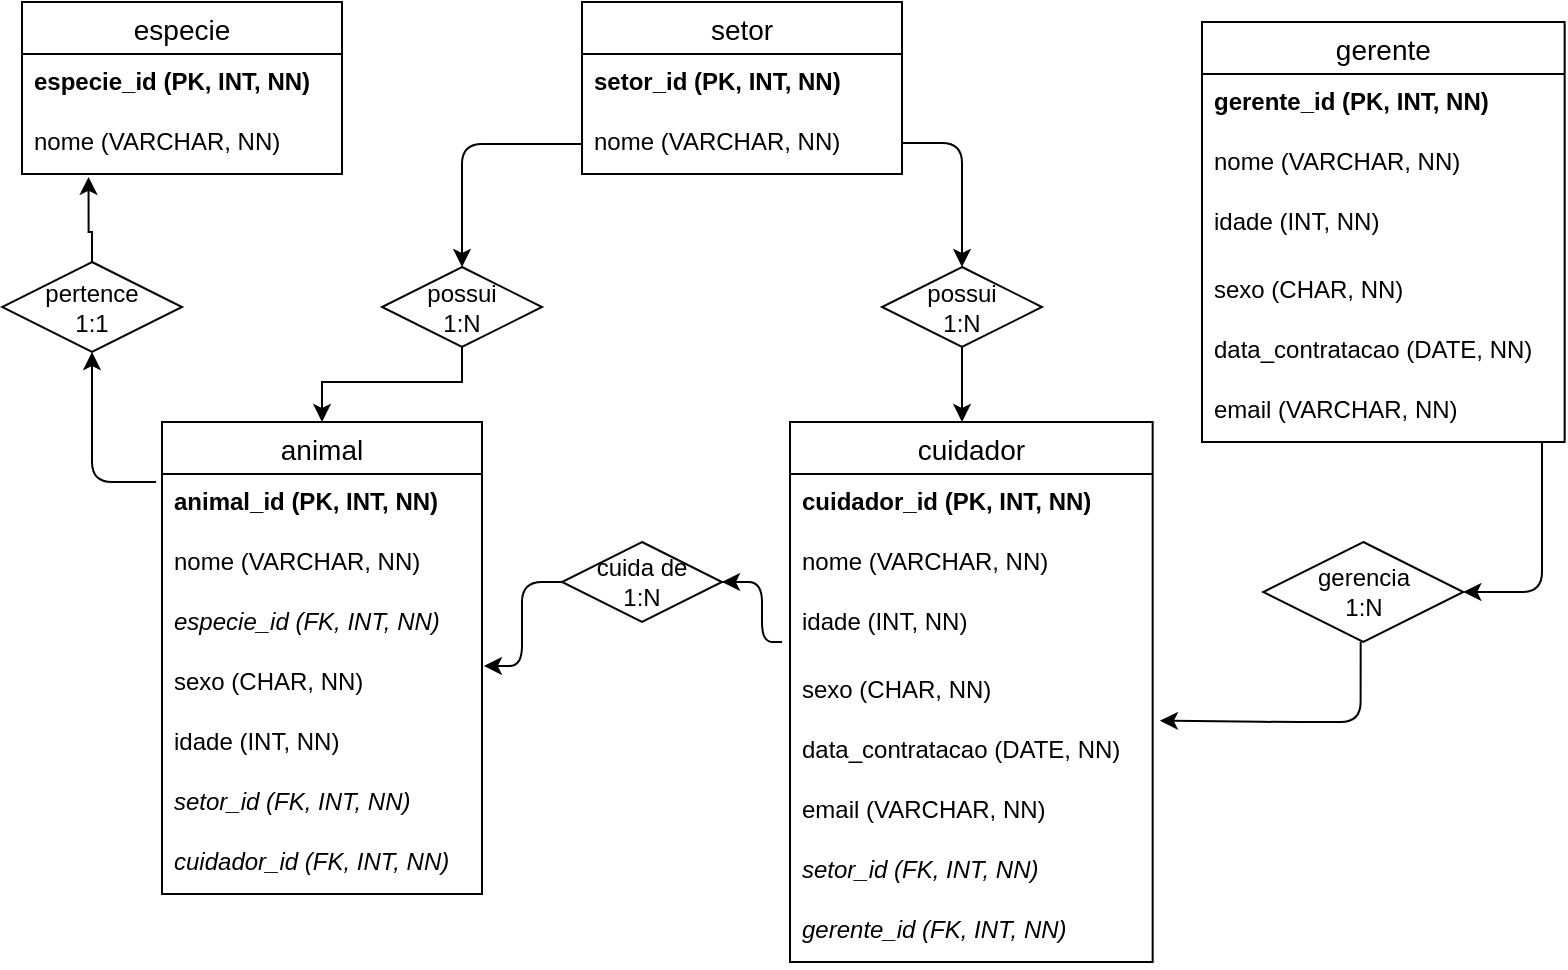<mxfile version="14.3.0" type="device"><diagram id="y-nJ8arLM1ZZr-OK9u3Q" name="Page-1"><mxGraphModel dx="744" dy="404" grid="1" gridSize="10" guides="1" tooltips="1" connect="1" arrows="1" fold="1" page="1" pageScale="1" pageWidth="827" pageHeight="1169" math="0" shadow="0"><root><mxCell id="0"/><mxCell id="1" parent="0"/><mxCell id="jBvqSA9BBLXb7_5FW54D-2" value="especie" style="swimlane;fontStyle=0;childLayout=stackLayout;horizontal=1;startSize=26;horizontalStack=0;resizeParent=1;resizeParentMax=0;resizeLast=0;collapsible=1;marginBottom=0;align=center;fontSize=14;" vertex="1" parent="1"><mxGeometry x="30" y="20" width="160" height="86" as="geometry"/></mxCell><mxCell id="jBvqSA9BBLXb7_5FW54D-3" value="especie_id (PK, INT, NN)" style="text;strokeColor=none;fillColor=none;spacingLeft=4;spacingRight=4;overflow=hidden;rotatable=0;points=[[0,0.5],[1,0.5]];portConstraint=eastwest;fontSize=12;fontStyle=1" vertex="1" parent="jBvqSA9BBLXb7_5FW54D-2"><mxGeometry y="26" width="160" height="30" as="geometry"/></mxCell><mxCell id="jBvqSA9BBLXb7_5FW54D-4" value="nome (VARCHAR, NN)" style="text;strokeColor=none;fillColor=none;spacingLeft=4;spacingRight=4;overflow=hidden;rotatable=0;points=[[0,0.5],[1,0.5]];portConstraint=eastwest;fontSize=12;" vertex="1" parent="jBvqSA9BBLXb7_5FW54D-2"><mxGeometry y="56" width="160" height="30" as="geometry"/></mxCell><mxCell id="jBvqSA9BBLXb7_5FW54D-6" value="animal" style="swimlane;fontStyle=0;childLayout=stackLayout;horizontal=1;startSize=26;horizontalStack=0;resizeParent=1;resizeParentMax=0;resizeLast=0;collapsible=1;marginBottom=0;align=center;fontSize=14;" vertex="1" parent="1"><mxGeometry x="100" y="230" width="160" height="236" as="geometry"/></mxCell><mxCell id="jBvqSA9BBLXb7_5FW54D-7" value="animal_id (PK, INT, NN)" style="text;strokeColor=none;fillColor=none;spacingLeft=4;spacingRight=4;overflow=hidden;rotatable=0;points=[[0,0.5],[1,0.5]];portConstraint=eastwest;fontSize=12;fontStyle=1" vertex="1" parent="jBvqSA9BBLXb7_5FW54D-6"><mxGeometry y="26" width="160" height="30" as="geometry"/></mxCell><mxCell id="jBvqSA9BBLXb7_5FW54D-8" value="nome (VARCHAR, NN)" style="text;strokeColor=none;fillColor=none;spacingLeft=4;spacingRight=4;overflow=hidden;rotatable=0;points=[[0,0.5],[1,0.5]];portConstraint=eastwest;fontSize=12;" vertex="1" parent="jBvqSA9BBLXb7_5FW54D-6"><mxGeometry y="56" width="160" height="30" as="geometry"/></mxCell><mxCell id="jBvqSA9BBLXb7_5FW54D-9" value="especie_id (FK, INT, NN)" style="text;strokeColor=none;fillColor=none;spacingLeft=4;spacingRight=4;overflow=hidden;rotatable=0;points=[[0,0.5],[1,0.5]];portConstraint=eastwest;fontSize=12;fontStyle=2" vertex="1" parent="jBvqSA9BBLXb7_5FW54D-6"><mxGeometry y="86" width="160" height="30" as="geometry"/></mxCell><mxCell id="jBvqSA9BBLXb7_5FW54D-10" value="sexo (CHAR, NN)" style="text;strokeColor=none;fillColor=none;spacingLeft=4;spacingRight=4;overflow=hidden;rotatable=0;points=[[0,0.5],[1,0.5]];portConstraint=eastwest;fontSize=12;fontStyle=0" vertex="1" parent="jBvqSA9BBLXb7_5FW54D-6"><mxGeometry y="116" width="160" height="30" as="geometry"/></mxCell><mxCell id="jBvqSA9BBLXb7_5FW54D-11" value="idade (INT, NN)" style="text;strokeColor=none;fillColor=none;spacingLeft=4;spacingRight=4;overflow=hidden;rotatable=0;points=[[0,0.5],[1,0.5]];portConstraint=eastwest;fontSize=12;fontStyle=0" vertex="1" parent="jBvqSA9BBLXb7_5FW54D-6"><mxGeometry y="146" width="160" height="30" as="geometry"/></mxCell><mxCell id="jBvqSA9BBLXb7_5FW54D-12" value="setor_id (FK, INT, NN)" style="text;strokeColor=none;fillColor=none;spacingLeft=4;spacingRight=4;overflow=hidden;rotatable=0;points=[[0,0.5],[1,0.5]];portConstraint=eastwest;fontSize=12;fontStyle=2" vertex="1" parent="jBvqSA9BBLXb7_5FW54D-6"><mxGeometry y="176" width="160" height="30" as="geometry"/></mxCell><mxCell id="jBvqSA9BBLXb7_5FW54D-13" value="cuidador_id (FK, INT, NN)" style="text;strokeColor=none;fillColor=none;spacingLeft=4;spacingRight=4;overflow=hidden;rotatable=0;points=[[0,0.5],[1,0.5]];portConstraint=eastwest;fontSize=12;fontStyle=2" vertex="1" parent="jBvqSA9BBLXb7_5FW54D-6"><mxGeometry y="206" width="160" height="30" as="geometry"/></mxCell><mxCell id="jBvqSA9BBLXb7_5FW54D-14" value="setor" style="swimlane;fontStyle=0;childLayout=stackLayout;horizontal=1;startSize=26;horizontalStack=0;resizeParent=1;resizeParentMax=0;resizeLast=0;collapsible=1;marginBottom=0;align=center;fontSize=14;" vertex="1" parent="1"><mxGeometry x="310" y="20" width="160" height="86" as="geometry"/></mxCell><mxCell id="jBvqSA9BBLXb7_5FW54D-15" value="setor_id (PK, INT, NN)" style="text;strokeColor=none;fillColor=none;spacingLeft=4;spacingRight=4;overflow=hidden;rotatable=0;points=[[0,0.5],[1,0.5]];portConstraint=eastwest;fontSize=12;fontStyle=1" vertex="1" parent="jBvqSA9BBLXb7_5FW54D-14"><mxGeometry y="26" width="160" height="30" as="geometry"/></mxCell><mxCell id="jBvqSA9BBLXb7_5FW54D-16" value="nome (VARCHAR, NN)" style="text;strokeColor=none;fillColor=none;spacingLeft=4;spacingRight=4;overflow=hidden;rotatable=0;points=[[0,0.5],[1,0.5]];portConstraint=eastwest;fontSize=12;" vertex="1" parent="jBvqSA9BBLXb7_5FW54D-14"><mxGeometry y="56" width="160" height="30" as="geometry"/></mxCell><mxCell id="jBvqSA9BBLXb7_5FW54D-18" value="cuidador" style="swimlane;fontStyle=0;childLayout=stackLayout;horizontal=1;startSize=26;horizontalStack=0;resizeParent=1;resizeParentMax=0;resizeLast=0;collapsible=1;marginBottom=0;align=center;fontSize=14;" vertex="1" parent="1"><mxGeometry x="414" y="230" width="181.33" height="270" as="geometry"/></mxCell><mxCell id="jBvqSA9BBLXb7_5FW54D-19" value="cuidador_id (PK, INT, NN)" style="text;strokeColor=none;fillColor=none;spacingLeft=4;spacingRight=4;overflow=hidden;rotatable=0;points=[[0,0.5],[1,0.5]];portConstraint=eastwest;fontSize=12;fontStyle=1" vertex="1" parent="jBvqSA9BBLXb7_5FW54D-18"><mxGeometry y="26" width="181.33" height="30" as="geometry"/></mxCell><mxCell id="jBvqSA9BBLXb7_5FW54D-20" value="nome (VARCHAR, NN)" style="text;strokeColor=none;fillColor=none;spacingLeft=4;spacingRight=4;overflow=hidden;rotatable=0;points=[[0,0.5],[1,0.5]];portConstraint=eastwest;fontSize=12;" vertex="1" parent="jBvqSA9BBLXb7_5FW54D-18"><mxGeometry y="56" width="181.33" height="30" as="geometry"/></mxCell><mxCell id="jBvqSA9BBLXb7_5FW54D-23" value="idade (INT, NN)" style="text;strokeColor=none;fillColor=none;spacingLeft=4;spacingRight=4;overflow=hidden;rotatable=0;points=[[0,0.5],[1,0.5]];portConstraint=eastwest;fontSize=12;fontStyle=0" vertex="1" parent="jBvqSA9BBLXb7_5FW54D-18"><mxGeometry y="86" width="181.33" height="34" as="geometry"/></mxCell><mxCell id="jBvqSA9BBLXb7_5FW54D-22" value="sexo (CHAR, NN)" style="text;strokeColor=none;fillColor=none;spacingLeft=4;spacingRight=4;overflow=hidden;rotatable=0;points=[[0,0.5],[1,0.5]];portConstraint=eastwest;fontSize=12;fontStyle=0" vertex="1" parent="jBvqSA9BBLXb7_5FW54D-18"><mxGeometry y="120" width="181.33" height="30" as="geometry"/></mxCell><mxCell id="jBvqSA9BBLXb7_5FW54D-26" value="data_contratacao (DATE, NN)" style="text;strokeColor=none;fillColor=none;spacingLeft=4;spacingRight=4;overflow=hidden;rotatable=0;points=[[0,0.5],[1,0.5]];portConstraint=eastwest;fontSize=12;fontStyle=0" vertex="1" parent="jBvqSA9BBLXb7_5FW54D-18"><mxGeometry y="150" width="181.33" height="30" as="geometry"/></mxCell><mxCell id="jBvqSA9BBLXb7_5FW54D-27" value="email (VARCHAR, NN)" style="text;strokeColor=none;fillColor=none;spacingLeft=4;spacingRight=4;overflow=hidden;rotatable=0;points=[[0,0.5],[1,0.5]];portConstraint=eastwest;fontSize=12;fontStyle=0" vertex="1" parent="jBvqSA9BBLXb7_5FW54D-18"><mxGeometry y="180" width="181.33" height="30" as="geometry"/></mxCell><mxCell id="jBvqSA9BBLXb7_5FW54D-24" value="setor_id (FK, INT, NN)" style="text;strokeColor=none;fillColor=none;spacingLeft=4;spacingRight=4;overflow=hidden;rotatable=0;points=[[0,0.5],[1,0.5]];portConstraint=eastwest;fontSize=12;fontStyle=2" vertex="1" parent="jBvqSA9BBLXb7_5FW54D-18"><mxGeometry y="210" width="181.33" height="30" as="geometry"/></mxCell><mxCell id="jBvqSA9BBLXb7_5FW54D-25" value="gerente_id (FK, INT, NN)" style="text;strokeColor=none;fillColor=none;spacingLeft=4;spacingRight=4;overflow=hidden;rotatable=0;points=[[0,0.5],[1,0.5]];portConstraint=eastwest;fontSize=12;fontStyle=2" vertex="1" parent="jBvqSA9BBLXb7_5FW54D-18"><mxGeometry y="240" width="181.33" height="30" as="geometry"/></mxCell><mxCell id="jBvqSA9BBLXb7_5FW54D-28" value="gerente" style="swimlane;fontStyle=0;childLayout=stackLayout;horizontal=1;startSize=26;horizontalStack=0;resizeParent=1;resizeParentMax=0;resizeLast=0;collapsible=1;marginBottom=0;align=center;fontSize=14;" vertex="1" parent="1"><mxGeometry x="620" y="30" width="181.33" height="210" as="geometry"/></mxCell><mxCell id="jBvqSA9BBLXb7_5FW54D-29" value="gerente_id (PK, INT, NN)" style="text;strokeColor=none;fillColor=none;spacingLeft=4;spacingRight=4;overflow=hidden;rotatable=0;points=[[0,0.5],[1,0.5]];portConstraint=eastwest;fontSize=12;fontStyle=1" vertex="1" parent="jBvqSA9BBLXb7_5FW54D-28"><mxGeometry y="26" width="181.33" height="30" as="geometry"/></mxCell><mxCell id="jBvqSA9BBLXb7_5FW54D-30" value="nome (VARCHAR, NN)" style="text;strokeColor=none;fillColor=none;spacingLeft=4;spacingRight=4;overflow=hidden;rotatable=0;points=[[0,0.5],[1,0.5]];portConstraint=eastwest;fontSize=12;" vertex="1" parent="jBvqSA9BBLXb7_5FW54D-28"><mxGeometry y="56" width="181.33" height="30" as="geometry"/></mxCell><mxCell id="jBvqSA9BBLXb7_5FW54D-31" value="idade (INT, NN)" style="text;strokeColor=none;fillColor=none;spacingLeft=4;spacingRight=4;overflow=hidden;rotatable=0;points=[[0,0.5],[1,0.5]];portConstraint=eastwest;fontSize=12;fontStyle=0" vertex="1" parent="jBvqSA9BBLXb7_5FW54D-28"><mxGeometry y="86" width="181.33" height="34" as="geometry"/></mxCell><mxCell id="jBvqSA9BBLXb7_5FW54D-32" value="sexo (CHAR, NN)" style="text;strokeColor=none;fillColor=none;spacingLeft=4;spacingRight=4;overflow=hidden;rotatable=0;points=[[0,0.5],[1,0.5]];portConstraint=eastwest;fontSize=12;fontStyle=0" vertex="1" parent="jBvqSA9BBLXb7_5FW54D-28"><mxGeometry y="120" width="181.33" height="30" as="geometry"/></mxCell><mxCell id="jBvqSA9BBLXb7_5FW54D-33" value="data_contratacao (DATE, NN)" style="text;strokeColor=none;fillColor=none;spacingLeft=4;spacingRight=4;overflow=hidden;rotatable=0;points=[[0,0.5],[1,0.5]];portConstraint=eastwest;fontSize=12;fontStyle=0" vertex="1" parent="jBvqSA9BBLXb7_5FW54D-28"><mxGeometry y="150" width="181.33" height="30" as="geometry"/></mxCell><mxCell id="jBvqSA9BBLXb7_5FW54D-34" value="email (VARCHAR, NN)" style="text;strokeColor=none;fillColor=none;spacingLeft=4;spacingRight=4;overflow=hidden;rotatable=0;points=[[0,0.5],[1,0.5]];portConstraint=eastwest;fontSize=12;fontStyle=0" vertex="1" parent="jBvqSA9BBLXb7_5FW54D-28"><mxGeometry y="180" width="181.33" height="30" as="geometry"/></mxCell><mxCell id="jBvqSA9BBLXb7_5FW54D-40" value="" style="edgeStyle=segmentEdgeStyle;endArrow=classic;html=1;exitX=-0.019;exitY=0.133;exitDx=0;exitDy=0;exitPerimeter=0;entryX=0.5;entryY=1;entryDx=0;entryDy=0;" edge="1" parent="1" source="jBvqSA9BBLXb7_5FW54D-7" target="jBvqSA9BBLXb7_5FW54D-41"><mxGeometry width="50" height="50" relative="1" as="geometry"><mxPoint x="30" y="250" as="sourcePoint"/><mxPoint x="110" y="220" as="targetPoint"/><Array as="points"><mxPoint x="65" y="260"/></Array></mxGeometry></mxCell><mxCell id="jBvqSA9BBLXb7_5FW54D-43" value="" style="edgeStyle=orthogonalEdgeStyle;rounded=0;orthogonalLoop=1;jettySize=auto;html=1;entryX=0.208;entryY=1.048;entryDx=0;entryDy=0;entryPerimeter=0;" edge="1" parent="1" source="jBvqSA9BBLXb7_5FW54D-41" target="jBvqSA9BBLXb7_5FW54D-4"><mxGeometry relative="1" as="geometry"><mxPoint x="240" y="135" as="targetPoint"/><Array as="points"><mxPoint x="65" y="135"/><mxPoint x="63" y="135"/></Array></mxGeometry></mxCell><mxCell id="jBvqSA9BBLXb7_5FW54D-41" value="pertence&lt;br&gt;1:1" style="shape=rhombus;perimeter=rhombusPerimeter;whiteSpace=wrap;html=1;align=center;" vertex="1" parent="1"><mxGeometry x="20" y="150" width="90" height="45" as="geometry"/></mxCell><mxCell id="jBvqSA9BBLXb7_5FW54D-46" value="" style="edgeStyle=segmentEdgeStyle;endArrow=classic;html=1;exitX=0;exitY=0.5;exitDx=0;exitDy=0;entryX=0.5;entryY=0;entryDx=0;entryDy=0;" edge="1" parent="1" source="jBvqSA9BBLXb7_5FW54D-16" target="jBvqSA9BBLXb7_5FW54D-47"><mxGeometry width="50" height="50" relative="1" as="geometry"><mxPoint x="270" y="210" as="sourcePoint"/><mxPoint x="270" y="150" as="targetPoint"/><Array as="points"><mxPoint x="250" y="91"/></Array></mxGeometry></mxCell><mxCell id="jBvqSA9BBLXb7_5FW54D-49" value="" style="edgeStyle=orthogonalEdgeStyle;rounded=0;orthogonalLoop=1;jettySize=auto;html=1;entryX=0.5;entryY=0;entryDx=0;entryDy=0;" edge="1" parent="1" source="jBvqSA9BBLXb7_5FW54D-47" target="jBvqSA9BBLXb7_5FW54D-6"><mxGeometry relative="1" as="geometry"><mxPoint x="180" y="210" as="targetPoint"/><Array as="points"><mxPoint x="250" y="210"/><mxPoint x="180" y="210"/></Array></mxGeometry></mxCell><mxCell id="jBvqSA9BBLXb7_5FW54D-47" value="possui&lt;br&gt;1:N" style="shape=rhombus;perimeter=rhombusPerimeter;whiteSpace=wrap;html=1;align=center;" vertex="1" parent="1"><mxGeometry x="210" y="152.5" width="80" height="40" as="geometry"/></mxCell><mxCell id="jBvqSA9BBLXb7_5FW54D-50" value="" style="edgeStyle=segmentEdgeStyle;endArrow=classic;html=1;exitX=0;exitY=0.5;exitDx=0;exitDy=0;" edge="1" parent="1"><mxGeometry width="50" height="50" relative="1" as="geometry"><mxPoint x="470" y="90.5" as="sourcePoint"/><mxPoint x="500" y="152.5" as="targetPoint"/><Array as="points"><mxPoint x="500" y="90.5"/><mxPoint x="500" y="152.5"/></Array></mxGeometry></mxCell><mxCell id="jBvqSA9BBLXb7_5FW54D-51" value="possui&lt;br&gt;1:N" style="shape=rhombus;perimeter=rhombusPerimeter;whiteSpace=wrap;html=1;align=center;" vertex="1" parent="1"><mxGeometry x="460" y="152.5" width="80" height="40" as="geometry"/></mxCell><mxCell id="jBvqSA9BBLXb7_5FW54D-52" value="" style="edgeStyle=orthogonalEdgeStyle;rounded=0;orthogonalLoop=1;jettySize=auto;html=1;" edge="1" parent="1"><mxGeometry relative="1" as="geometry"><mxPoint x="500" y="192.5" as="sourcePoint"/><mxPoint x="500" y="230" as="targetPoint"/><Array as="points"><mxPoint x="500" y="230"/></Array></mxGeometry></mxCell><mxCell id="jBvqSA9BBLXb7_5FW54D-53" value="" style="edgeStyle=segmentEdgeStyle;endArrow=classic;html=1;entryX=1;entryY=0.5;entryDx=0;entryDy=0;" edge="1" parent="1" target="jBvqSA9BBLXb7_5FW54D-54"><mxGeometry width="50" height="50" relative="1" as="geometry"><mxPoint x="410" y="340" as="sourcePoint"/><mxPoint x="330" y="340" as="targetPoint"/><Array as="points"><mxPoint x="400" y="340"/><mxPoint x="400" y="310"/></Array></mxGeometry></mxCell><mxCell id="jBvqSA9BBLXb7_5FW54D-54" value="cuida de&lt;br&gt;1:N" style="shape=rhombus;perimeter=rhombusPerimeter;whiteSpace=wrap;html=1;align=center;" vertex="1" parent="1"><mxGeometry x="300" y="290" width="80" height="40" as="geometry"/></mxCell><mxCell id="jBvqSA9BBLXb7_5FW54D-55" value="" style="edgeStyle=segmentEdgeStyle;endArrow=classic;html=1;entryX=1.006;entryY=1.2;entryDx=0;entryDy=0;entryPerimeter=0;exitX=0;exitY=0.5;exitDx=0;exitDy=0;" edge="1" parent="1" source="jBvqSA9BBLXb7_5FW54D-54" target="jBvqSA9BBLXb7_5FW54D-9"><mxGeometry width="50" height="50" relative="1" as="geometry"><mxPoint x="378" y="350" as="sourcePoint"/><mxPoint x="348" y="320" as="targetPoint"/><Array as="points"><mxPoint x="280" y="310"/><mxPoint x="280" y="352"/></Array></mxGeometry></mxCell><mxCell id="jBvqSA9BBLXb7_5FW54D-57" value="" style="edgeStyle=segmentEdgeStyle;endArrow=classic;html=1;entryX=1;entryY=0.5;entryDx=0;entryDy=0;" edge="1" parent="1" target="jBvqSA9BBLXb7_5FW54D-58"><mxGeometry width="50" height="50" relative="1" as="geometry"><mxPoint x="790" y="240" as="sourcePoint"/><mxPoint x="720" y="280" as="targetPoint"/><Array as="points"><mxPoint x="790" y="315"/></Array></mxGeometry></mxCell><mxCell id="jBvqSA9BBLXb7_5FW54D-58" value="gerencia&lt;br&gt;1:N" style="shape=rhombus;perimeter=rhombusPerimeter;whiteSpace=wrap;html=1;align=center;" vertex="1" parent="1"><mxGeometry x="650.66" y="290" width="100" height="50" as="geometry"/></mxCell><mxCell id="jBvqSA9BBLXb7_5FW54D-59" value="" style="edgeStyle=segmentEdgeStyle;endArrow=classic;html=1;entryX=1.02;entryY=-0.022;entryDx=0;entryDy=0;entryPerimeter=0;" edge="1" parent="1" target="jBvqSA9BBLXb7_5FW54D-26"><mxGeometry width="50" height="50" relative="1" as="geometry"><mxPoint x="699.34" y="340" as="sourcePoint"/><mxPoint x="660.0" y="415" as="targetPoint"/><Array as="points"><mxPoint x="699" y="380"/><mxPoint x="660" y="380"/></Array></mxGeometry></mxCell></root></mxGraphModel></diagram></mxfile>